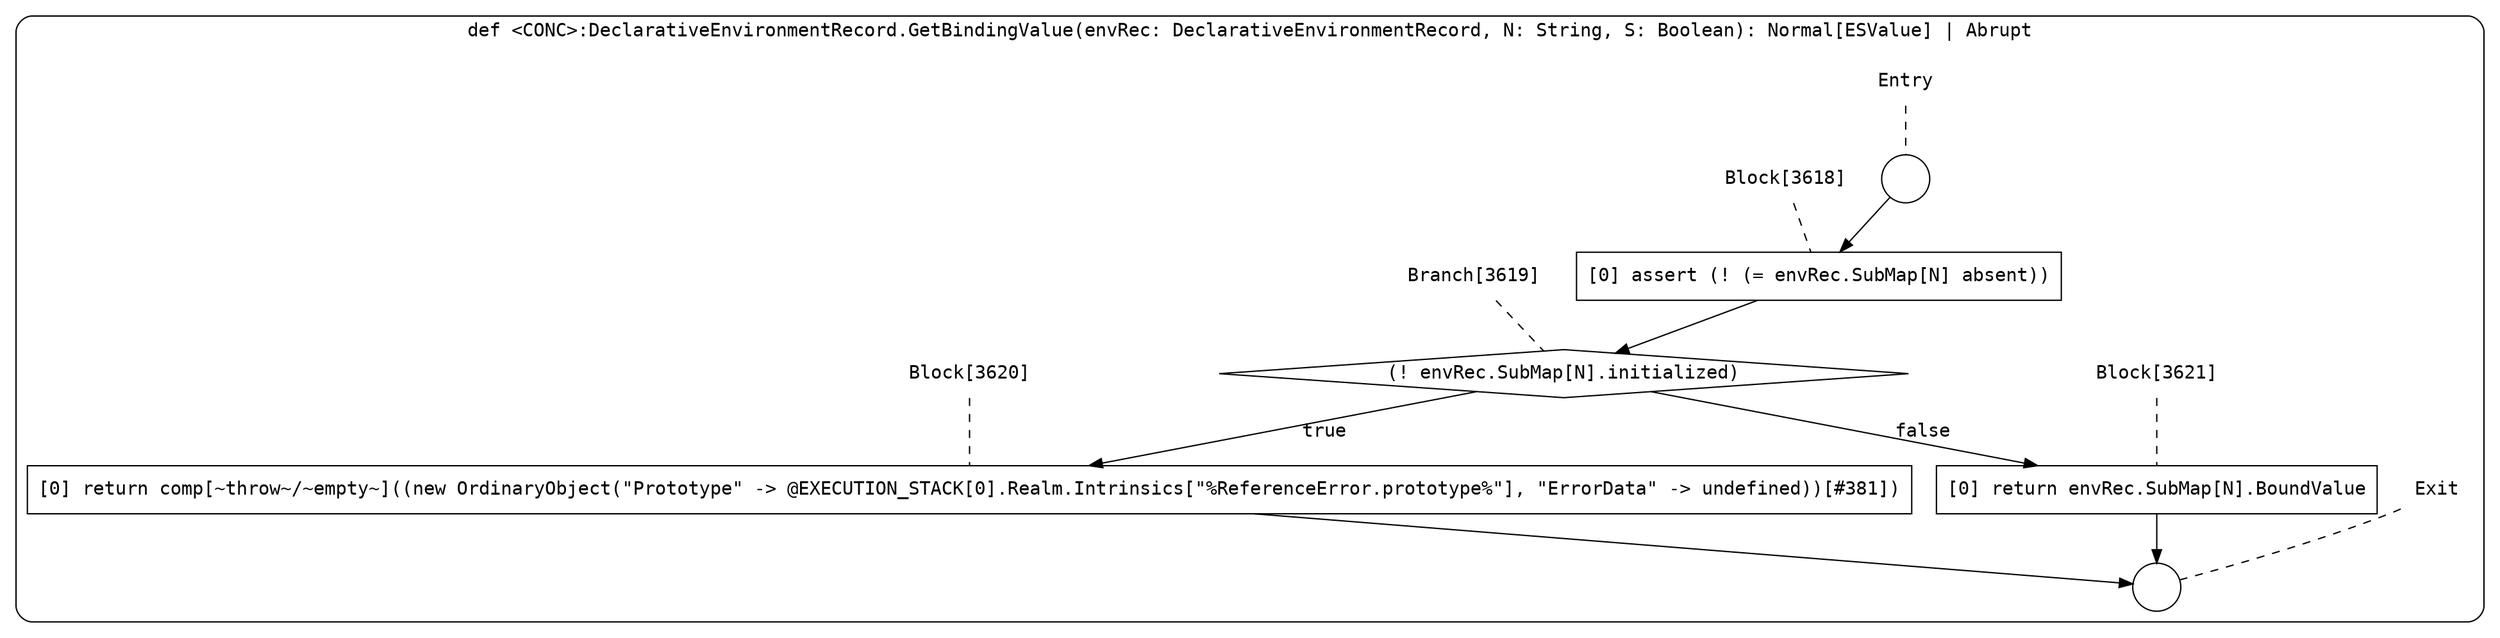 digraph {
  graph [fontname = "Consolas"]
  node [fontname = "Consolas"]
  edge [fontname = "Consolas"]
  subgraph cluster979 {
    label = "def <CONC>:DeclarativeEnvironmentRecord.GetBindingValue(envRec: DeclarativeEnvironmentRecord, N: String, S: Boolean): Normal[ESValue] | Abrupt"
    style = rounded
    cluster979_entry_name [shape=none, label=<<font color="black">Entry</font>>]
    cluster979_entry_name -> cluster979_entry [arrowhead=none, color="black", style=dashed]
    cluster979_entry [shape=circle label=" " color="black" fillcolor="white" style=filled]
    cluster979_entry -> node3618 [color="black"]
    cluster979_exit_name [shape=none, label=<<font color="black">Exit</font>>]
    cluster979_exit_name -> cluster979_exit [arrowhead=none, color="black", style=dashed]
    cluster979_exit [shape=circle label=" " color="black" fillcolor="white" style=filled]
    node3618_name [shape=none, label=<<font color="black">Block[3618]</font>>]
    node3618_name -> node3618 [arrowhead=none, color="black", style=dashed]
    node3618 [shape=box, label=<<font color="black">[0] assert (! (= envRec.SubMap[N] absent))<BR ALIGN="LEFT"/></font>> color="black" fillcolor="white", style=filled]
    node3618 -> node3619 [color="black"]
    node3619_name [shape=none, label=<<font color="black">Branch[3619]</font>>]
    node3619_name -> node3619 [arrowhead=none, color="black", style=dashed]
    node3619 [shape=diamond, label=<<font color="black">(! envRec.SubMap[N].initialized)</font>> color="black" fillcolor="white", style=filled]
    node3619 -> node3620 [label=<<font color="black">true</font>> color="black"]
    node3619 -> node3621 [label=<<font color="black">false</font>> color="black"]
    node3620_name [shape=none, label=<<font color="black">Block[3620]</font>>]
    node3620_name -> node3620 [arrowhead=none, color="black", style=dashed]
    node3620 [shape=box, label=<<font color="black">[0] return comp[~throw~/~empty~]((new OrdinaryObject(&quot;Prototype&quot; -&gt; @EXECUTION_STACK[0].Realm.Intrinsics[&quot;%ReferenceError.prototype%&quot;], &quot;ErrorData&quot; -&gt; undefined))[#381])<BR ALIGN="LEFT"/></font>> color="black" fillcolor="white", style=filled]
    node3620 -> cluster979_exit [color="black"]
    node3621_name [shape=none, label=<<font color="black">Block[3621]</font>>]
    node3621_name -> node3621 [arrowhead=none, color="black", style=dashed]
    node3621 [shape=box, label=<<font color="black">[0] return envRec.SubMap[N].BoundValue<BR ALIGN="LEFT"/></font>> color="black" fillcolor="white", style=filled]
    node3621 -> cluster979_exit [color="black"]
  }
}
